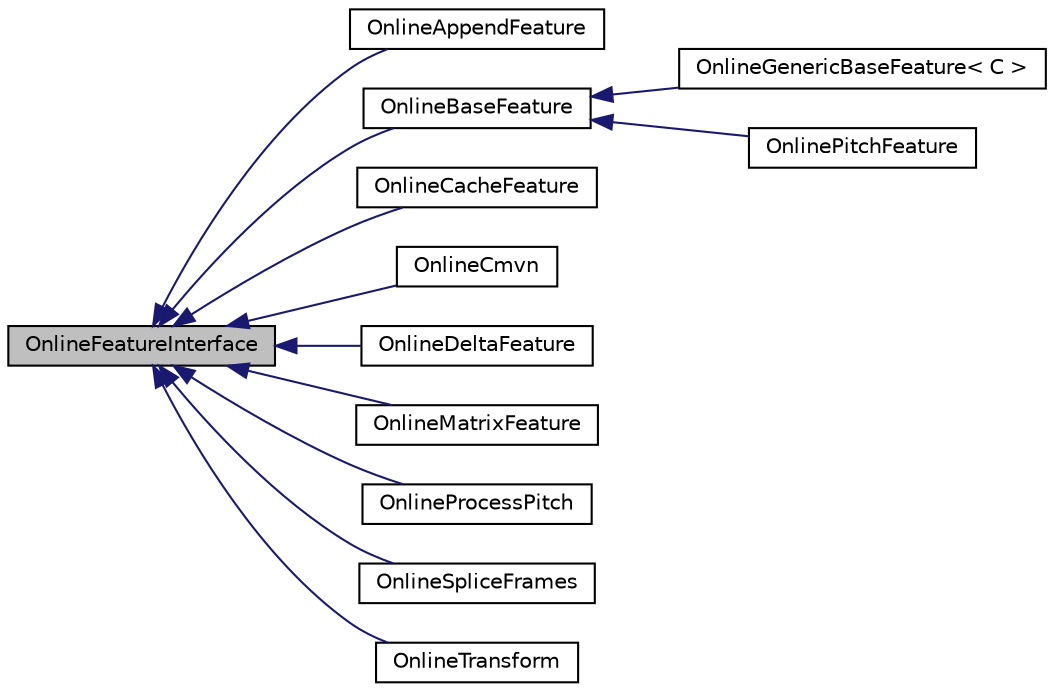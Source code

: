 digraph "OnlineFeatureInterface"
{
  edge [fontname="Helvetica",fontsize="10",labelfontname="Helvetica",labelfontsize="10"];
  node [fontname="Helvetica",fontsize="10",shape=record];
  rankdir="LR";
  Node0 [label="OnlineFeatureInterface",height=0.2,width=0.4,color="black", fillcolor="grey75", style="filled", fontcolor="black"];
  Node0 -> Node1 [dir="back",color="midnightblue",fontsize="10",style="solid",fontname="Helvetica"];
  Node1 [label="OnlineAppendFeature",height=0.2,width=0.4,color="black", fillcolor="white", style="filled",URL="$classkaldi_1_1OnlineAppendFeature.html",tooltip="This online-feature class implements combination of two feature streams (such as pitch, plp) into one stream. "];
  Node0 -> Node2 [dir="back",color="midnightblue",fontsize="10",style="solid",fontname="Helvetica"];
  Node2 [label="OnlineBaseFeature",height=0.2,width=0.4,color="black", fillcolor="white", style="filled",URL="$classkaldi_1_1OnlineBaseFeature.html",tooltip="Add a virtual class for \"source\" features such as MFCC or PLP or pitch features. "];
  Node2 -> Node3 [dir="back",color="midnightblue",fontsize="10",style="solid",fontname="Helvetica"];
  Node3 [label="OnlineGenericBaseFeature\< C \>",height=0.2,width=0.4,color="black", fillcolor="white", style="filled",URL="$classkaldi_1_1OnlineGenericBaseFeature.html",tooltip="This is a templated class for online feature extraction; it&#39;s templated on a class like MfccComputer ..."];
  Node2 -> Node4 [dir="back",color="midnightblue",fontsize="10",style="solid",fontname="Helvetica"];
  Node4 [label="OnlinePitchFeature",height=0.2,width=0.4,color="black", fillcolor="white", style="filled",URL="$classkaldi_1_1OnlinePitchFeature.html"];
  Node0 -> Node5 [dir="back",color="midnightblue",fontsize="10",style="solid",fontname="Helvetica"];
  Node5 [label="OnlineCacheFeature",height=0.2,width=0.4,color="black", fillcolor="white", style="filled",URL="$classkaldi_1_1OnlineCacheFeature.html",tooltip="This feature type can be used to cache its input, to avoid repetition of computation in a multi-pass ..."];
  Node0 -> Node6 [dir="back",color="midnightblue",fontsize="10",style="solid",fontname="Helvetica"];
  Node6 [label="OnlineCmvn",height=0.2,width=0.4,color="black", fillcolor="white", style="filled",URL="$classkaldi_1_1OnlineCmvn.html",tooltip="This class does an online version of the cepstral mean and [optionally] variance, but note that this ..."];
  Node0 -> Node7 [dir="back",color="midnightblue",fontsize="10",style="solid",fontname="Helvetica"];
  Node7 [label="OnlineDeltaFeature",height=0.2,width=0.4,color="black", fillcolor="white", style="filled",URL="$classkaldi_1_1OnlineDeltaFeature.html"];
  Node0 -> Node8 [dir="back",color="midnightblue",fontsize="10",style="solid",fontname="Helvetica"];
  Node8 [label="OnlineMatrixFeature",height=0.2,width=0.4,color="black", fillcolor="white", style="filled",URL="$classkaldi_1_1OnlineMatrixFeature.html",tooltip="This class takes a Matrix<BaseFloat> and wraps it as an OnlineFeatureInterface: this can be useful wh..."];
  Node0 -> Node9 [dir="back",color="midnightblue",fontsize="10",style="solid",fontname="Helvetica"];
  Node9 [label="OnlineProcessPitch",height=0.2,width=0.4,color="black", fillcolor="white", style="filled",URL="$classkaldi_1_1OnlineProcessPitch.html",tooltip="This online-feature class implements post processing of pitch features. "];
  Node0 -> Node10 [dir="back",color="midnightblue",fontsize="10",style="solid",fontname="Helvetica"];
  Node10 [label="OnlineSpliceFrames",height=0.2,width=0.4,color="black", fillcolor="white", style="filled",URL="$classkaldi_1_1OnlineSpliceFrames.html"];
  Node0 -> Node11 [dir="back",color="midnightblue",fontsize="10",style="solid",fontname="Helvetica"];
  Node11 [label="OnlineTransform",height=0.2,width=0.4,color="black", fillcolor="white", style="filled",URL="$classkaldi_1_1OnlineTransform.html",tooltip="This online-feature class implements any affine or linear transform. "];
}
